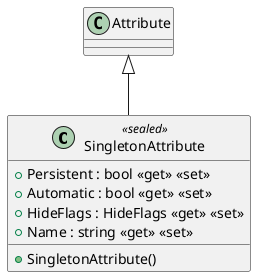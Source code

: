 @startuml
class SingletonAttribute <<sealed>> {
    + SingletonAttribute()
    + Persistent : bool <<get>> <<set>>
    + Automatic : bool <<get>> <<set>>
    + HideFlags : HideFlags <<get>> <<set>>
    + Name : string <<get>> <<set>>
}
Attribute <|-- SingletonAttribute
@enduml
